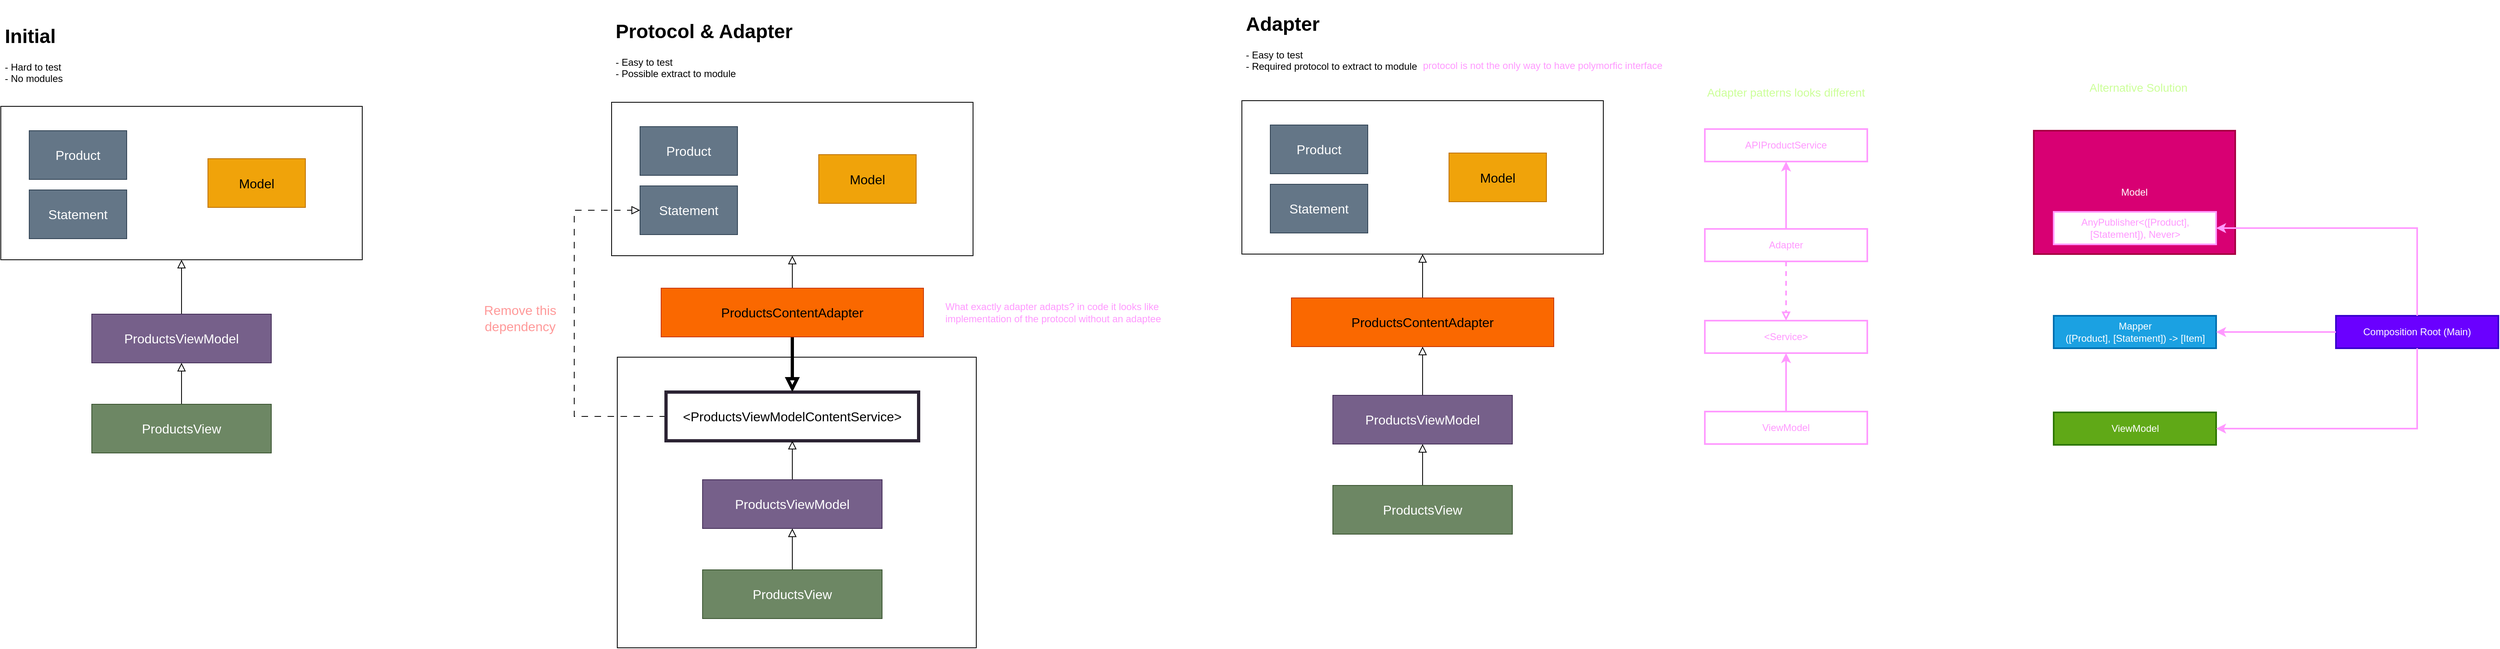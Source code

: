 <mxfile version="21.2.8" type="device">
  <diagram name="Page-1" id="Tdo1OIQlxjpybfJL_MLT">
    <mxGraphModel dx="641" dy="864" grid="0" gridSize="10" guides="1" tooltips="1" connect="1" arrows="1" fold="1" page="0" pageScale="1" pageWidth="827" pageHeight="1169" math="0" shadow="0">
      <root>
        <mxCell id="0" />
        <mxCell id="1" parent="0" />
        <mxCell id="s98ecHIXDpBI-TcutakD-3" value="Model" style="rounded=0;whiteSpace=wrap;html=1;fontColor=#ffffff;strokeColor=#A50040;strokeWidth=2;fillColor=#d80073;" vertex="1" parent="1">
          <mxGeometry x="2546" y="61" width="248" height="152" as="geometry" />
        </mxCell>
        <mxCell id="hjIjUniiMOIQKqP6LFlC-86" value="" style="rounded=0;whiteSpace=wrap;html=1;fontFamily=Helvetica;fontSize=12;fontColor=default;" parent="1" vertex="1">
          <mxGeometry x="802" y="340" width="442" height="358" as="geometry" />
        </mxCell>
        <mxCell id="hjIjUniiMOIQKqP6LFlC-32" value="" style="rounded=0;whiteSpace=wrap;html=1;fontSize=16;" parent="1" vertex="1">
          <mxGeometry x="795" y="26" width="445" height="189" as="geometry" />
        </mxCell>
        <mxCell id="hjIjUniiMOIQKqP6LFlC-4" value="" style="rounded=0;whiteSpace=wrap;html=1;fontSize=16;" parent="1" vertex="1">
          <mxGeometry x="43" y="31" width="445" height="189" as="geometry" />
        </mxCell>
        <mxCell id="hjIjUniiMOIQKqP6LFlC-1" value="Model" style="rounded=0;whiteSpace=wrap;html=1;fontSize=16;fillColor=#f0a30a;strokeColor=#BD7000;fontColor=#000000;" parent="1" vertex="1">
          <mxGeometry x="298" y="95.5" width="120" height="60" as="geometry" />
        </mxCell>
        <mxCell id="hjIjUniiMOIQKqP6LFlC-31" style="edgeStyle=orthogonalEdgeStyle;shape=connector;rounded=0;orthogonalLoop=1;jettySize=auto;html=1;exitX=0.5;exitY=0;exitDx=0;exitDy=0;entryX=0.5;entryY=1;entryDx=0;entryDy=0;labelBackgroundColor=default;strokeColor=default;fontFamily=Helvetica;fontSize=12;fontColor=default;endArrow=block;endFill=0;startSize=8;endSize=8;" parent="1" source="hjIjUniiMOIQKqP6LFlC-7" target="hjIjUniiMOIQKqP6LFlC-4" edge="1">
          <mxGeometry relative="1" as="geometry" />
        </mxCell>
        <mxCell id="hjIjUniiMOIQKqP6LFlC-7" value="ProductsViewModel" style="rounded=0;whiteSpace=wrap;html=1;fontSize=16;fillColor=#76608a;fontColor=#ffffff;strokeColor=#432D57;" parent="1" vertex="1">
          <mxGeometry x="155" y="287" width="221" height="60" as="geometry" />
        </mxCell>
        <mxCell id="hjIjUniiMOIQKqP6LFlC-87" style="edgeStyle=orthogonalEdgeStyle;shape=connector;rounded=0;orthogonalLoop=1;jettySize=auto;html=1;exitX=0;exitY=0.5;exitDx=0;exitDy=0;entryX=0;entryY=0.5;entryDx=0;entryDy=0;labelBackgroundColor=default;strokeColor=default;fontFamily=Helvetica;fontSize=12;fontColor=default;endArrow=block;endFill=0;startSize=8;endSize=8;dashed=1;dashPattern=8 8;" parent="1" source="hjIjUniiMOIQKqP6LFlC-20" target="hjIjUniiMOIQKqP6LFlC-39" edge="1">
          <mxGeometry relative="1" as="geometry">
            <Array as="points">
              <mxPoint x="749" y="413" />
              <mxPoint x="749" y="159" />
            </Array>
          </mxGeometry>
        </mxCell>
        <mxCell id="hjIjUniiMOIQKqP6LFlC-20" value="&amp;lt;ProductsViewModelContentService&amp;gt;" style="rounded=0;whiteSpace=wrap;html=1;fontSize=16;strokeColor=#2B2333;strokeWidth=4;" parent="1" vertex="1">
          <mxGeometry x="862" y="383" width="311" height="60" as="geometry" />
        </mxCell>
        <mxCell id="hjIjUniiMOIQKqP6LFlC-42" style="edgeStyle=orthogonalEdgeStyle;shape=connector;rounded=0;orthogonalLoop=1;jettySize=auto;html=1;entryX=0.5;entryY=1;entryDx=0;entryDy=0;labelBackgroundColor=default;strokeColor=default;fontFamily=Helvetica;fontSize=12;fontColor=default;endArrow=block;endFill=0;startSize=8;endSize=8;" parent="1" source="hjIjUniiMOIQKqP6LFlC-23" target="hjIjUniiMOIQKqP6LFlC-32" edge="1">
          <mxGeometry relative="1" as="geometry" />
        </mxCell>
        <mxCell id="hjIjUniiMOIQKqP6LFlC-43" style="edgeStyle=orthogonalEdgeStyle;shape=connector;rounded=0;orthogonalLoop=1;jettySize=auto;html=1;exitX=0.5;exitY=1;exitDx=0;exitDy=0;labelBackgroundColor=default;strokeColor=default;fontFamily=Helvetica;fontSize=12;fontColor=default;endArrow=block;endFill=0;startSize=8;endSize=8;strokeWidth=4;" parent="1" source="hjIjUniiMOIQKqP6LFlC-23" target="hjIjUniiMOIQKqP6LFlC-20" edge="1">
          <mxGeometry relative="1" as="geometry" />
        </mxCell>
        <mxCell id="hjIjUniiMOIQKqP6LFlC-23" value="ProductsContentAdapter" style="rounded=0;whiteSpace=wrap;html=1;fontSize=16;fillColor=#fa6800;fontColor=#000000;strokeColor=#C73500;" parent="1" vertex="1">
          <mxGeometry x="856" y="255" width="323" height="60" as="geometry" />
        </mxCell>
        <mxCell id="hjIjUniiMOIQKqP6LFlC-29" style="edgeStyle=orthogonalEdgeStyle;shape=connector;rounded=0;orthogonalLoop=1;jettySize=auto;html=1;labelBackgroundColor=default;strokeColor=default;fontFamily=Helvetica;fontSize=12;fontColor=default;endArrow=block;endFill=0;startSize=8;endSize=8;" parent="1" source="hjIjUniiMOIQKqP6LFlC-28" target="hjIjUniiMOIQKqP6LFlC-7" edge="1">
          <mxGeometry relative="1" as="geometry" />
        </mxCell>
        <mxCell id="hjIjUniiMOIQKqP6LFlC-28" value="ProductsView" style="rounded=0;whiteSpace=wrap;html=1;fontSize=16;fillColor=#6d8764;fontColor=#ffffff;strokeColor=#3A5431;" parent="1" vertex="1">
          <mxGeometry x="155" y="398" width="221" height="60" as="geometry" />
        </mxCell>
        <mxCell id="hjIjUniiMOIQKqP6LFlC-2" value="Product" style="rounded=0;whiteSpace=wrap;html=1;fontSize=16;fillColor=#647687;fontColor=#ffffff;strokeColor=#314354;" parent="1" vertex="1">
          <mxGeometry x="78" y="61" width="120" height="60" as="geometry" />
        </mxCell>
        <mxCell id="hjIjUniiMOIQKqP6LFlC-3" value="Statement" style="rounded=0;whiteSpace=wrap;html=1;fontSize=16;fillColor=#647687;fontColor=#ffffff;strokeColor=#314354;" parent="1" vertex="1">
          <mxGeometry x="78" y="134" width="120" height="60" as="geometry" />
        </mxCell>
        <mxCell id="hjIjUniiMOIQKqP6LFlC-33" value="Model" style="rounded=0;whiteSpace=wrap;html=1;fontSize=16;fillColor=#f0a30a;strokeColor=#BD7000;fontColor=#000000;" parent="1" vertex="1">
          <mxGeometry x="1050" y="90.5" width="120" height="60" as="geometry" />
        </mxCell>
        <mxCell id="hjIjUniiMOIQKqP6LFlC-40" style="edgeStyle=orthogonalEdgeStyle;shape=connector;rounded=0;orthogonalLoop=1;jettySize=auto;html=1;labelBackgroundColor=default;strokeColor=default;fontFamily=Helvetica;fontSize=12;fontColor=default;endArrow=block;endFill=0;startSize=8;endSize=8;" parent="1" source="hjIjUniiMOIQKqP6LFlC-35" target="hjIjUniiMOIQKqP6LFlC-20" edge="1">
          <mxGeometry relative="1" as="geometry" />
        </mxCell>
        <mxCell id="hjIjUniiMOIQKqP6LFlC-35" value="ProductsViewModel" style="rounded=0;whiteSpace=wrap;html=1;fontSize=16;fillColor=#76608a;fontColor=#ffffff;strokeColor=#432D57;" parent="1" vertex="1">
          <mxGeometry x="907" y="491" width="221" height="60" as="geometry" />
        </mxCell>
        <mxCell id="hjIjUniiMOIQKqP6LFlC-36" style="edgeStyle=orthogonalEdgeStyle;shape=connector;rounded=0;orthogonalLoop=1;jettySize=auto;html=1;labelBackgroundColor=default;strokeColor=default;fontFamily=Helvetica;fontSize=12;fontColor=default;endArrow=block;endFill=0;startSize=8;endSize=8;" parent="1" source="hjIjUniiMOIQKqP6LFlC-37" target="hjIjUniiMOIQKqP6LFlC-35" edge="1">
          <mxGeometry relative="1" as="geometry" />
        </mxCell>
        <mxCell id="hjIjUniiMOIQKqP6LFlC-37" value="ProductsView" style="rounded=0;whiteSpace=wrap;html=1;fontSize=16;fillColor=#6d8764;fontColor=#ffffff;strokeColor=#3A5431;" parent="1" vertex="1">
          <mxGeometry x="907" y="602" width="221" height="60" as="geometry" />
        </mxCell>
        <mxCell id="hjIjUniiMOIQKqP6LFlC-38" value="Product" style="rounded=0;whiteSpace=wrap;html=1;fontSize=16;fillColor=#647687;fontColor=#ffffff;strokeColor=#314354;" parent="1" vertex="1">
          <mxGeometry x="830" y="56" width="120" height="60" as="geometry" />
        </mxCell>
        <mxCell id="hjIjUniiMOIQKqP6LFlC-39" value="Statement" style="rounded=0;whiteSpace=wrap;html=1;fontSize=16;fillColor=#647687;fontColor=#ffffff;strokeColor=#314354;" parent="1" vertex="1">
          <mxGeometry x="830" y="129" width="120" height="60" as="geometry" />
        </mxCell>
        <mxCell id="hjIjUniiMOIQKqP6LFlC-71" value="" style="rounded=0;whiteSpace=wrap;html=1;fontSize=16;" parent="1" vertex="1">
          <mxGeometry x="1571" y="24" width="445" height="189" as="geometry" />
        </mxCell>
        <mxCell id="hjIjUniiMOIQKqP6LFlC-76" value="Model" style="rounded=0;whiteSpace=wrap;html=1;fontSize=16;fillColor=#f0a30a;strokeColor=#BD7000;fontColor=#000000;" parent="1" vertex="1">
          <mxGeometry x="1826" y="88.5" width="120" height="60" as="geometry" />
        </mxCell>
        <mxCell id="hjIjUniiMOIQKqP6LFlC-90" style="edgeStyle=orthogonalEdgeStyle;shape=connector;rounded=0;orthogonalLoop=1;jettySize=auto;html=1;entryX=0.5;entryY=1;entryDx=0;entryDy=0;labelBackgroundColor=default;strokeColor=default;fontFamily=Helvetica;fontSize=12;fontColor=default;endArrow=block;endFill=0;startSize=8;endSize=8;" parent="1" source="hjIjUniiMOIQKqP6LFlC-78" target="hjIjUniiMOIQKqP6LFlC-89" edge="1">
          <mxGeometry relative="1" as="geometry" />
        </mxCell>
        <mxCell id="hjIjUniiMOIQKqP6LFlC-78" value="ProductsViewModel" style="rounded=0;whiteSpace=wrap;html=1;fontSize=16;fillColor=#76608a;fontColor=#ffffff;strokeColor=#432D57;" parent="1" vertex="1">
          <mxGeometry x="1683" y="387" width="221" height="60" as="geometry" />
        </mxCell>
        <mxCell id="hjIjUniiMOIQKqP6LFlC-79" style="edgeStyle=orthogonalEdgeStyle;shape=connector;rounded=0;orthogonalLoop=1;jettySize=auto;html=1;labelBackgroundColor=default;strokeColor=default;fontFamily=Helvetica;fontSize=12;fontColor=default;endArrow=block;endFill=0;startSize=8;endSize=8;" parent="1" source="hjIjUniiMOIQKqP6LFlC-80" target="hjIjUniiMOIQKqP6LFlC-78" edge="1">
          <mxGeometry relative="1" as="geometry" />
        </mxCell>
        <mxCell id="hjIjUniiMOIQKqP6LFlC-80" value="ProductsView" style="rounded=0;whiteSpace=wrap;html=1;fontSize=16;fillColor=#6d8764;fontColor=#ffffff;strokeColor=#3A5431;" parent="1" vertex="1">
          <mxGeometry x="1683" y="498" width="221" height="60" as="geometry" />
        </mxCell>
        <mxCell id="hjIjUniiMOIQKqP6LFlC-81" value="Product" style="rounded=0;whiteSpace=wrap;html=1;fontSize=16;fillColor=#647687;fontColor=#ffffff;strokeColor=#314354;" parent="1" vertex="1">
          <mxGeometry x="1606" y="54" width="120" height="60" as="geometry" />
        </mxCell>
        <mxCell id="hjIjUniiMOIQKqP6LFlC-82" value="Statement" style="rounded=0;whiteSpace=wrap;html=1;fontSize=16;fillColor=#647687;fontColor=#ffffff;strokeColor=#314354;" parent="1" vertex="1">
          <mxGeometry x="1606" y="127" width="120" height="60" as="geometry" />
        </mxCell>
        <mxCell id="hjIjUniiMOIQKqP6LFlC-84" value="&lt;h1&gt;Initial&lt;/h1&gt;&lt;div&gt;- Hard to test&lt;/div&gt;&lt;div&gt;- No modules&lt;/div&gt;" style="text;html=1;strokeColor=none;fillColor=none;spacing=5;spacingTop=-20;whiteSpace=wrap;overflow=hidden;rounded=0;fontSize=12;fontFamily=Helvetica;fontColor=default;" parent="1" vertex="1">
          <mxGeometry x="43" y="-75" width="190" height="91" as="geometry" />
        </mxCell>
        <mxCell id="hjIjUniiMOIQKqP6LFlC-85" value="&lt;h1&gt;Protocol &amp;amp; Adapter&lt;/h1&gt;&lt;div&gt;- Easy to test&lt;/div&gt;&lt;div&gt;- Possible extract to module&lt;/div&gt;" style="text;html=1;strokeColor=none;fillColor=none;spacing=5;spacingTop=-20;whiteSpace=wrap;overflow=hidden;rounded=0;fontSize=12;fontFamily=Helvetica;fontColor=default;" parent="1" vertex="1">
          <mxGeometry x="795" y="-81" width="369" height="91" as="geometry" />
        </mxCell>
        <mxCell id="hjIjUniiMOIQKqP6LFlC-88" value="Remove this dependency" style="text;html=1;strokeColor=none;fillColor=none;align=center;verticalAlign=middle;whiteSpace=wrap;rounded=0;fontSize=16;fontFamily=Helvetica;fontColor=#FF9999;" parent="1" vertex="1">
          <mxGeometry x="618" y="259" width="129" height="65" as="geometry" />
        </mxCell>
        <mxCell id="hjIjUniiMOIQKqP6LFlC-91" style="edgeStyle=orthogonalEdgeStyle;shape=connector;rounded=0;orthogonalLoop=1;jettySize=auto;html=1;labelBackgroundColor=default;strokeColor=default;fontFamily=Helvetica;fontSize=12;fontColor=default;endArrow=block;endFill=0;startSize=8;endSize=8;" parent="1" source="hjIjUniiMOIQKqP6LFlC-89" target="hjIjUniiMOIQKqP6LFlC-71" edge="1">
          <mxGeometry relative="1" as="geometry" />
        </mxCell>
        <mxCell id="hjIjUniiMOIQKqP6LFlC-89" value="ProductsContentAdapter" style="rounded=0;whiteSpace=wrap;html=1;fontSize=16;fillColor=#fa6800;fontColor=#000000;strokeColor=#C73500;" parent="1" vertex="1">
          <mxGeometry x="1632" y="267" width="323" height="60" as="geometry" />
        </mxCell>
        <mxCell id="hjIjUniiMOIQKqP6LFlC-92" value="&lt;h1&gt;Adapter&lt;/h1&gt;&lt;div&gt;- Easy to test&lt;/div&gt;&lt;div&gt;- Required protocol to extract to module&lt;/div&gt;" style="text;html=1;strokeColor=none;fillColor=none;spacing=5;spacingTop=-20;whiteSpace=wrap;overflow=hidden;rounded=0;fontSize=12;fontFamily=Helvetica;fontColor=default;" parent="1" vertex="1">
          <mxGeometry x="1571" y="-90" width="369" height="91" as="geometry" />
        </mxCell>
        <mxCell id="ECx3OVRJ86sRdIHFYsL_-1" value="Adapter" style="rounded=0;whiteSpace=wrap;html=1;fontColor=#FF99FF;strokeColor=#FF99FF;strokeWidth=2;" parent="1" vertex="1">
          <mxGeometry x="2141" y="182" width="200" height="40" as="geometry" />
        </mxCell>
        <mxCell id="ECx3OVRJ86sRdIHFYsL_-2" style="edgeStyle=orthogonalEdgeStyle;rounded=0;orthogonalLoop=1;jettySize=auto;html=1;strokeWidth=2;dashed=1;strokeColor=#FF99FF;fontColor=#FF99FF;endArrow=block;endFill=0;exitX=0.5;exitY=1;exitDx=0;exitDy=0;" parent="1" source="ECx3OVRJ86sRdIHFYsL_-1" target="ECx3OVRJ86sRdIHFYsL_-4" edge="1">
          <mxGeometry relative="1" as="geometry">
            <mxPoint x="2241" y="102" as="targetPoint" />
            <mxPoint x="2151" y="-28" as="sourcePoint" />
          </mxGeometry>
        </mxCell>
        <mxCell id="ECx3OVRJ86sRdIHFYsL_-3" style="edgeStyle=orthogonalEdgeStyle;rounded=0;orthogonalLoop=1;jettySize=auto;html=1;strokeWidth=2;strokeColor=#FF99FF;fontColor=#FF99FF;entryX=0.5;entryY=1;entryDx=0;entryDy=0;exitX=0.5;exitY=0;exitDx=0;exitDy=0;" parent="1" source="ECx3OVRJ86sRdIHFYsL_-5" target="ECx3OVRJ86sRdIHFYsL_-4" edge="1">
          <mxGeometry relative="1" as="geometry">
            <mxPoint x="2191" y="102" as="targetPoint" />
            <mxPoint x="2177" y="264" as="sourcePoint" />
          </mxGeometry>
        </mxCell>
        <mxCell id="ECx3OVRJ86sRdIHFYsL_-4" value="&amp;lt;Service&amp;gt;" style="rounded=0;whiteSpace=wrap;html=1;fontColor=#FF99FF;strokeColor=#FF99FF;strokeWidth=2;" parent="1" vertex="1">
          <mxGeometry x="2141" y="295" width="200" height="40" as="geometry" />
        </mxCell>
        <mxCell id="ECx3OVRJ86sRdIHFYsL_-5" value="ViewModel" style="rounded=0;whiteSpace=wrap;html=1;fontColor=#FF99FF;strokeColor=#FF99FF;strokeWidth=2;" parent="1" vertex="1">
          <mxGeometry x="2141" y="407" width="200" height="40" as="geometry" />
        </mxCell>
        <mxCell id="ECx3OVRJ86sRdIHFYsL_-6" value="APIProductService" style="rounded=0;whiteSpace=wrap;html=1;fontColor=#FF99FF;strokeColor=#FF99FF;strokeWidth=2;" parent="1" vertex="1">
          <mxGeometry x="2141" y="59" width="200" height="40" as="geometry" />
        </mxCell>
        <mxCell id="ECx3OVRJ86sRdIHFYsL_-7" style="edgeStyle=orthogonalEdgeStyle;rounded=0;orthogonalLoop=1;jettySize=auto;html=1;strokeWidth=2;strokeColor=#FF99FF;fontColor=#FF99FF;entryX=0.5;entryY=1;entryDx=0;entryDy=0;exitX=0.5;exitY=0;exitDx=0;exitDy=0;" parent="1" source="ECx3OVRJ86sRdIHFYsL_-1" target="ECx3OVRJ86sRdIHFYsL_-6" edge="1">
          <mxGeometry relative="1" as="geometry">
            <mxPoint x="2251" y="345" as="targetPoint" />
            <mxPoint x="2244" y="186" as="sourcePoint" />
          </mxGeometry>
        </mxCell>
        <mxCell id="ECx3OVRJ86sRdIHFYsL_-8" value="protocol is not the only way to have polymorfic interface" style="rounded=0;whiteSpace=wrap;html=1;fontColor=#FF99FF;strokeColor=none;strokeWidth=2;align=left;" parent="1" vertex="1">
          <mxGeometry x="1792" y="-39" width="335" height="40" as="geometry" />
        </mxCell>
        <mxCell id="ECx3OVRJ86sRdIHFYsL_-9" value="Adapter patterns looks different" style="rounded=0;whiteSpace=wrap;html=1;fontColor=#CCFF99;strokeColor=none;strokeWidth=2;fontSize=14;" parent="1" vertex="1">
          <mxGeometry x="2141" y="-6" width="200" height="40" as="geometry" />
        </mxCell>
        <mxCell id="ECx3OVRJ86sRdIHFYsL_-10" value="What exactly adapter adapts? in code it looks like implementation of the protocol without an adaptee&amp;nbsp;" style="rounded=0;whiteSpace=wrap;html=1;fontColor=#FF99FF;strokeColor=none;strokeWidth=2;align=left;" parent="1" vertex="1">
          <mxGeometry x="1204" y="265" width="330" height="40" as="geometry" />
        </mxCell>
        <mxCell id="s98ecHIXDpBI-TcutakD-1" value="AnyPublisher&amp;lt;([Product], [Statement]), Never&amp;gt;" style="rounded=0;whiteSpace=wrap;html=1;fontColor=#FF99FF;strokeColor=#FF99FF;strokeWidth=2;" vertex="1" parent="1">
          <mxGeometry x="2570.5" y="161" width="200" height="40" as="geometry" />
        </mxCell>
        <mxCell id="s98ecHIXDpBI-TcutakD-2" value="Alternative Solution" style="rounded=0;whiteSpace=wrap;html=1;fontColor=#CCFF99;strokeColor=none;strokeWidth=2;fontSize=14;" vertex="1" parent="1">
          <mxGeometry x="2575" y="-12" width="200" height="40" as="geometry" />
        </mxCell>
        <mxCell id="s98ecHIXDpBI-TcutakD-4" value="Composition Root (Main)" style="rounded=0;whiteSpace=wrap;html=1;fontColor=#ffffff;strokeColor=#3700CC;strokeWidth=2;fillColor=#6a00ff;" vertex="1" parent="1">
          <mxGeometry x="2918" y="289" width="200" height="40" as="geometry" />
        </mxCell>
        <mxCell id="s98ecHIXDpBI-TcutakD-5" value="Mapper&lt;br&gt;([Product], [Statement]) -&amp;gt; [Item]" style="rounded=0;whiteSpace=wrap;html=1;fontColor=#ffffff;strokeColor=#006EAF;strokeWidth=2;fillColor=#1ba1e2;" vertex="1" parent="1">
          <mxGeometry x="2570.5" y="289" width="200" height="40" as="geometry" />
        </mxCell>
        <mxCell id="s98ecHIXDpBI-TcutakD-6" style="edgeStyle=orthogonalEdgeStyle;rounded=0;orthogonalLoop=1;jettySize=auto;html=1;strokeWidth=2;strokeColor=#FF99FF;fontColor=#FF99FF;entryX=1;entryY=0.5;entryDx=0;entryDy=0;exitX=0.5;exitY=0;exitDx=0;exitDy=0;" edge="1" parent="1" source="s98ecHIXDpBI-TcutakD-4" target="s98ecHIXDpBI-TcutakD-1">
          <mxGeometry relative="1" as="geometry">
            <mxPoint x="2251" y="109" as="targetPoint" />
            <mxPoint x="2795" y="234" as="sourcePoint" />
          </mxGeometry>
        </mxCell>
        <mxCell id="s98ecHIXDpBI-TcutakD-7" style="edgeStyle=orthogonalEdgeStyle;rounded=0;orthogonalLoop=1;jettySize=auto;html=1;strokeWidth=2;strokeColor=#FF99FF;fontColor=#FF99FF;entryX=1;entryY=0.5;entryDx=0;entryDy=0;exitX=0;exitY=0.5;exitDx=0;exitDy=0;" edge="1" parent="1" source="s98ecHIXDpBI-TcutakD-4" target="s98ecHIXDpBI-TcutakD-5">
          <mxGeometry relative="1" as="geometry">
            <mxPoint x="2781" y="191" as="targetPoint" />
            <mxPoint x="3028" y="299" as="sourcePoint" />
          </mxGeometry>
        </mxCell>
        <mxCell id="s98ecHIXDpBI-TcutakD-8" value="ViewModel" style="rounded=0;whiteSpace=wrap;html=1;fontColor=#ffffff;strokeColor=#2D7600;strokeWidth=2;fillColor=#60a917;" vertex="1" parent="1">
          <mxGeometry x="2570.5" y="408" width="200" height="40" as="geometry" />
        </mxCell>
        <mxCell id="s98ecHIXDpBI-TcutakD-9" style="edgeStyle=orthogonalEdgeStyle;rounded=0;orthogonalLoop=1;jettySize=auto;html=1;strokeWidth=2;strokeColor=#FF99FF;fontColor=#FF99FF;entryX=1;entryY=0.5;entryDx=0;entryDy=0;exitX=0.5;exitY=1;exitDx=0;exitDy=0;" edge="1" parent="1" source="s98ecHIXDpBI-TcutakD-4" target="s98ecHIXDpBI-TcutakD-8">
          <mxGeometry relative="1" as="geometry">
            <mxPoint x="2789" y="319" as="targetPoint" />
            <mxPoint x="2928" y="319" as="sourcePoint" />
          </mxGeometry>
        </mxCell>
      </root>
    </mxGraphModel>
  </diagram>
</mxfile>
